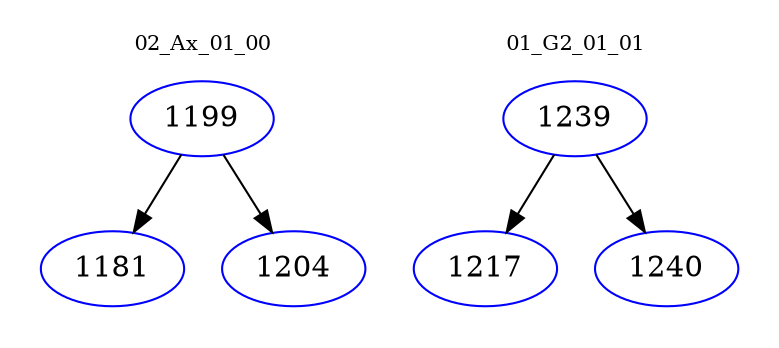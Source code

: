 digraph{
subgraph cluster_0 {
color = white
label = "02_Ax_01_00";
fontsize=10;
T0_1199 [label="1199", color="blue"]
T0_1199 -> T0_1181 [color="black"]
T0_1181 [label="1181", color="blue"]
T0_1199 -> T0_1204 [color="black"]
T0_1204 [label="1204", color="blue"]
}
subgraph cluster_1 {
color = white
label = "01_G2_01_01";
fontsize=10;
T1_1239 [label="1239", color="blue"]
T1_1239 -> T1_1217 [color="black"]
T1_1217 [label="1217", color="blue"]
T1_1239 -> T1_1240 [color="black"]
T1_1240 [label="1240", color="blue"]
}
}
